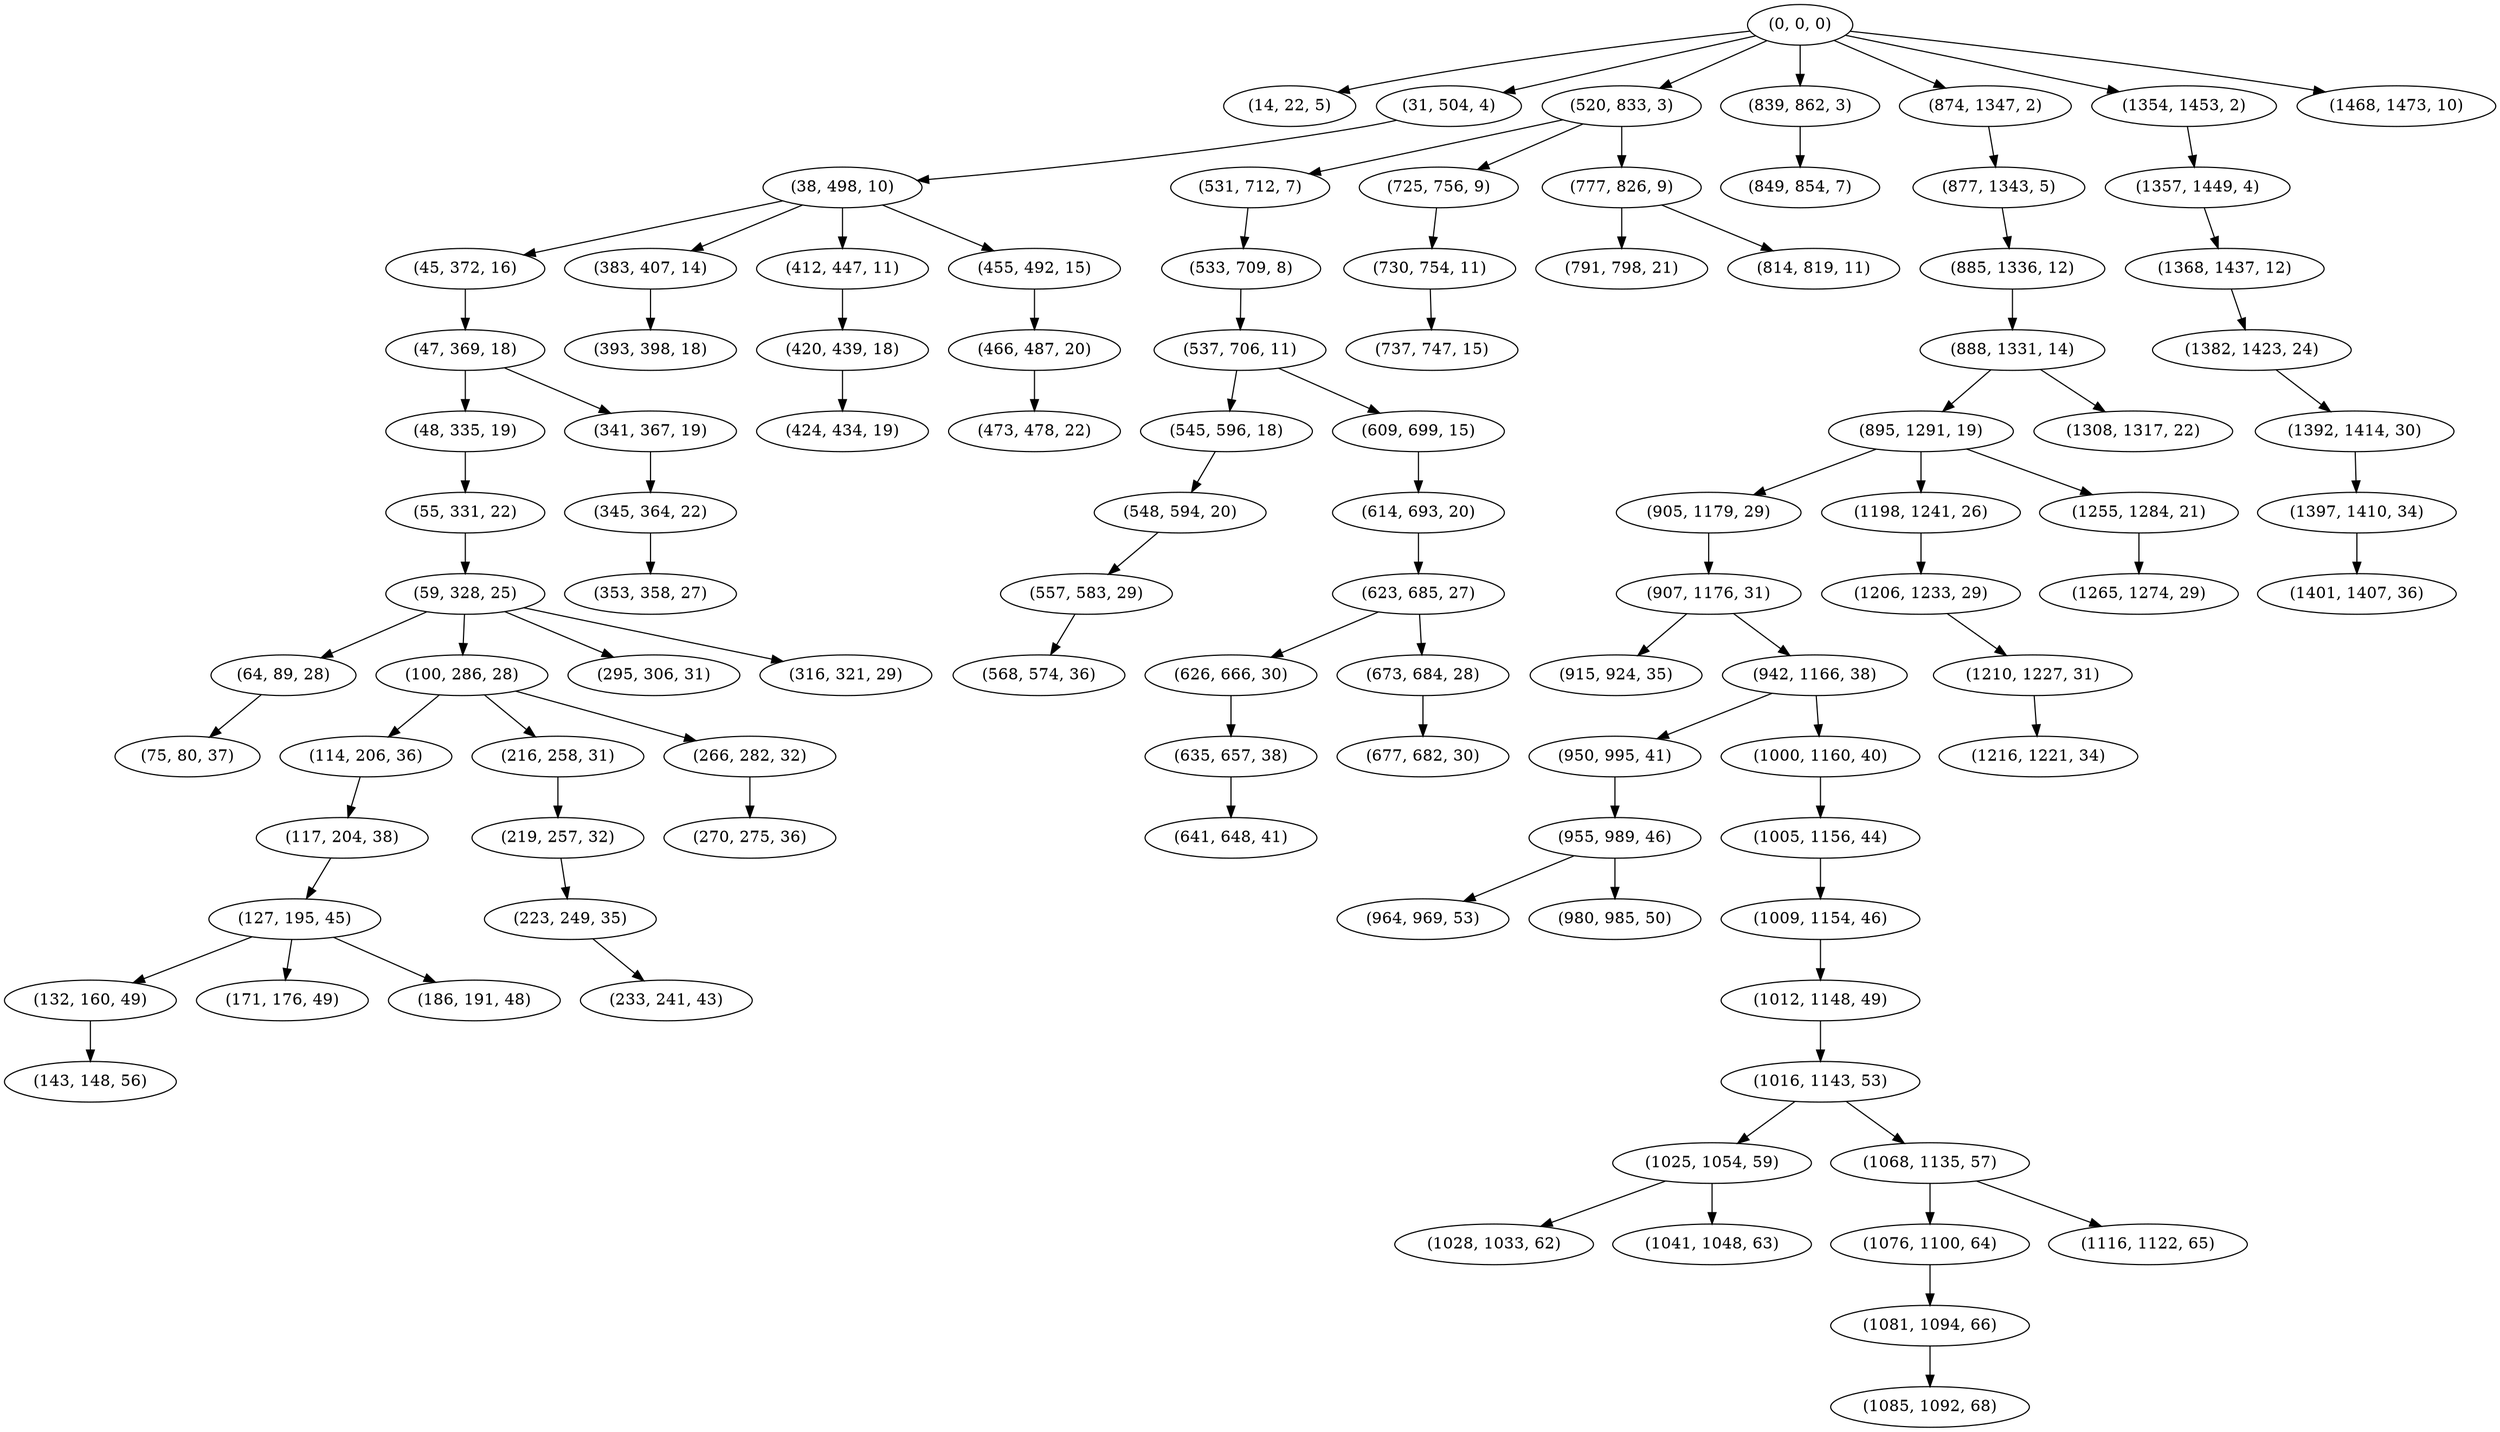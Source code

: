 digraph tree {
    "(0, 0, 0)";
    "(14, 22, 5)";
    "(31, 504, 4)";
    "(38, 498, 10)";
    "(45, 372, 16)";
    "(47, 369, 18)";
    "(48, 335, 19)";
    "(55, 331, 22)";
    "(59, 328, 25)";
    "(64, 89, 28)";
    "(75, 80, 37)";
    "(100, 286, 28)";
    "(114, 206, 36)";
    "(117, 204, 38)";
    "(127, 195, 45)";
    "(132, 160, 49)";
    "(143, 148, 56)";
    "(171, 176, 49)";
    "(186, 191, 48)";
    "(216, 258, 31)";
    "(219, 257, 32)";
    "(223, 249, 35)";
    "(233, 241, 43)";
    "(266, 282, 32)";
    "(270, 275, 36)";
    "(295, 306, 31)";
    "(316, 321, 29)";
    "(341, 367, 19)";
    "(345, 364, 22)";
    "(353, 358, 27)";
    "(383, 407, 14)";
    "(393, 398, 18)";
    "(412, 447, 11)";
    "(420, 439, 18)";
    "(424, 434, 19)";
    "(455, 492, 15)";
    "(466, 487, 20)";
    "(473, 478, 22)";
    "(520, 833, 3)";
    "(531, 712, 7)";
    "(533, 709, 8)";
    "(537, 706, 11)";
    "(545, 596, 18)";
    "(548, 594, 20)";
    "(557, 583, 29)";
    "(568, 574, 36)";
    "(609, 699, 15)";
    "(614, 693, 20)";
    "(623, 685, 27)";
    "(626, 666, 30)";
    "(635, 657, 38)";
    "(641, 648, 41)";
    "(673, 684, 28)";
    "(677, 682, 30)";
    "(725, 756, 9)";
    "(730, 754, 11)";
    "(737, 747, 15)";
    "(777, 826, 9)";
    "(791, 798, 21)";
    "(814, 819, 11)";
    "(839, 862, 3)";
    "(849, 854, 7)";
    "(874, 1347, 2)";
    "(877, 1343, 5)";
    "(885, 1336, 12)";
    "(888, 1331, 14)";
    "(895, 1291, 19)";
    "(905, 1179, 29)";
    "(907, 1176, 31)";
    "(915, 924, 35)";
    "(942, 1166, 38)";
    "(950, 995, 41)";
    "(955, 989, 46)";
    "(964, 969, 53)";
    "(980, 985, 50)";
    "(1000, 1160, 40)";
    "(1005, 1156, 44)";
    "(1009, 1154, 46)";
    "(1012, 1148, 49)";
    "(1016, 1143, 53)";
    "(1025, 1054, 59)";
    "(1028, 1033, 62)";
    "(1041, 1048, 63)";
    "(1068, 1135, 57)";
    "(1076, 1100, 64)";
    "(1081, 1094, 66)";
    "(1085, 1092, 68)";
    "(1116, 1122, 65)";
    "(1198, 1241, 26)";
    "(1206, 1233, 29)";
    "(1210, 1227, 31)";
    "(1216, 1221, 34)";
    "(1255, 1284, 21)";
    "(1265, 1274, 29)";
    "(1308, 1317, 22)";
    "(1354, 1453, 2)";
    "(1357, 1449, 4)";
    "(1368, 1437, 12)";
    "(1382, 1423, 24)";
    "(1392, 1414, 30)";
    "(1397, 1410, 34)";
    "(1401, 1407, 36)";
    "(1468, 1473, 10)";
    "(0, 0, 0)" -> "(14, 22, 5)";
    "(0, 0, 0)" -> "(31, 504, 4)";
    "(0, 0, 0)" -> "(520, 833, 3)";
    "(0, 0, 0)" -> "(839, 862, 3)";
    "(0, 0, 0)" -> "(874, 1347, 2)";
    "(0, 0, 0)" -> "(1354, 1453, 2)";
    "(0, 0, 0)" -> "(1468, 1473, 10)";
    "(31, 504, 4)" -> "(38, 498, 10)";
    "(38, 498, 10)" -> "(45, 372, 16)";
    "(38, 498, 10)" -> "(383, 407, 14)";
    "(38, 498, 10)" -> "(412, 447, 11)";
    "(38, 498, 10)" -> "(455, 492, 15)";
    "(45, 372, 16)" -> "(47, 369, 18)";
    "(47, 369, 18)" -> "(48, 335, 19)";
    "(47, 369, 18)" -> "(341, 367, 19)";
    "(48, 335, 19)" -> "(55, 331, 22)";
    "(55, 331, 22)" -> "(59, 328, 25)";
    "(59, 328, 25)" -> "(64, 89, 28)";
    "(59, 328, 25)" -> "(100, 286, 28)";
    "(59, 328, 25)" -> "(295, 306, 31)";
    "(59, 328, 25)" -> "(316, 321, 29)";
    "(64, 89, 28)" -> "(75, 80, 37)";
    "(100, 286, 28)" -> "(114, 206, 36)";
    "(100, 286, 28)" -> "(216, 258, 31)";
    "(100, 286, 28)" -> "(266, 282, 32)";
    "(114, 206, 36)" -> "(117, 204, 38)";
    "(117, 204, 38)" -> "(127, 195, 45)";
    "(127, 195, 45)" -> "(132, 160, 49)";
    "(127, 195, 45)" -> "(171, 176, 49)";
    "(127, 195, 45)" -> "(186, 191, 48)";
    "(132, 160, 49)" -> "(143, 148, 56)";
    "(216, 258, 31)" -> "(219, 257, 32)";
    "(219, 257, 32)" -> "(223, 249, 35)";
    "(223, 249, 35)" -> "(233, 241, 43)";
    "(266, 282, 32)" -> "(270, 275, 36)";
    "(341, 367, 19)" -> "(345, 364, 22)";
    "(345, 364, 22)" -> "(353, 358, 27)";
    "(383, 407, 14)" -> "(393, 398, 18)";
    "(412, 447, 11)" -> "(420, 439, 18)";
    "(420, 439, 18)" -> "(424, 434, 19)";
    "(455, 492, 15)" -> "(466, 487, 20)";
    "(466, 487, 20)" -> "(473, 478, 22)";
    "(520, 833, 3)" -> "(531, 712, 7)";
    "(520, 833, 3)" -> "(725, 756, 9)";
    "(520, 833, 3)" -> "(777, 826, 9)";
    "(531, 712, 7)" -> "(533, 709, 8)";
    "(533, 709, 8)" -> "(537, 706, 11)";
    "(537, 706, 11)" -> "(545, 596, 18)";
    "(537, 706, 11)" -> "(609, 699, 15)";
    "(545, 596, 18)" -> "(548, 594, 20)";
    "(548, 594, 20)" -> "(557, 583, 29)";
    "(557, 583, 29)" -> "(568, 574, 36)";
    "(609, 699, 15)" -> "(614, 693, 20)";
    "(614, 693, 20)" -> "(623, 685, 27)";
    "(623, 685, 27)" -> "(626, 666, 30)";
    "(623, 685, 27)" -> "(673, 684, 28)";
    "(626, 666, 30)" -> "(635, 657, 38)";
    "(635, 657, 38)" -> "(641, 648, 41)";
    "(673, 684, 28)" -> "(677, 682, 30)";
    "(725, 756, 9)" -> "(730, 754, 11)";
    "(730, 754, 11)" -> "(737, 747, 15)";
    "(777, 826, 9)" -> "(791, 798, 21)";
    "(777, 826, 9)" -> "(814, 819, 11)";
    "(839, 862, 3)" -> "(849, 854, 7)";
    "(874, 1347, 2)" -> "(877, 1343, 5)";
    "(877, 1343, 5)" -> "(885, 1336, 12)";
    "(885, 1336, 12)" -> "(888, 1331, 14)";
    "(888, 1331, 14)" -> "(895, 1291, 19)";
    "(888, 1331, 14)" -> "(1308, 1317, 22)";
    "(895, 1291, 19)" -> "(905, 1179, 29)";
    "(895, 1291, 19)" -> "(1198, 1241, 26)";
    "(895, 1291, 19)" -> "(1255, 1284, 21)";
    "(905, 1179, 29)" -> "(907, 1176, 31)";
    "(907, 1176, 31)" -> "(915, 924, 35)";
    "(907, 1176, 31)" -> "(942, 1166, 38)";
    "(942, 1166, 38)" -> "(950, 995, 41)";
    "(942, 1166, 38)" -> "(1000, 1160, 40)";
    "(950, 995, 41)" -> "(955, 989, 46)";
    "(955, 989, 46)" -> "(964, 969, 53)";
    "(955, 989, 46)" -> "(980, 985, 50)";
    "(1000, 1160, 40)" -> "(1005, 1156, 44)";
    "(1005, 1156, 44)" -> "(1009, 1154, 46)";
    "(1009, 1154, 46)" -> "(1012, 1148, 49)";
    "(1012, 1148, 49)" -> "(1016, 1143, 53)";
    "(1016, 1143, 53)" -> "(1025, 1054, 59)";
    "(1016, 1143, 53)" -> "(1068, 1135, 57)";
    "(1025, 1054, 59)" -> "(1028, 1033, 62)";
    "(1025, 1054, 59)" -> "(1041, 1048, 63)";
    "(1068, 1135, 57)" -> "(1076, 1100, 64)";
    "(1068, 1135, 57)" -> "(1116, 1122, 65)";
    "(1076, 1100, 64)" -> "(1081, 1094, 66)";
    "(1081, 1094, 66)" -> "(1085, 1092, 68)";
    "(1198, 1241, 26)" -> "(1206, 1233, 29)";
    "(1206, 1233, 29)" -> "(1210, 1227, 31)";
    "(1210, 1227, 31)" -> "(1216, 1221, 34)";
    "(1255, 1284, 21)" -> "(1265, 1274, 29)";
    "(1354, 1453, 2)" -> "(1357, 1449, 4)";
    "(1357, 1449, 4)" -> "(1368, 1437, 12)";
    "(1368, 1437, 12)" -> "(1382, 1423, 24)";
    "(1382, 1423, 24)" -> "(1392, 1414, 30)";
    "(1392, 1414, 30)" -> "(1397, 1410, 34)";
    "(1397, 1410, 34)" -> "(1401, 1407, 36)";
}
